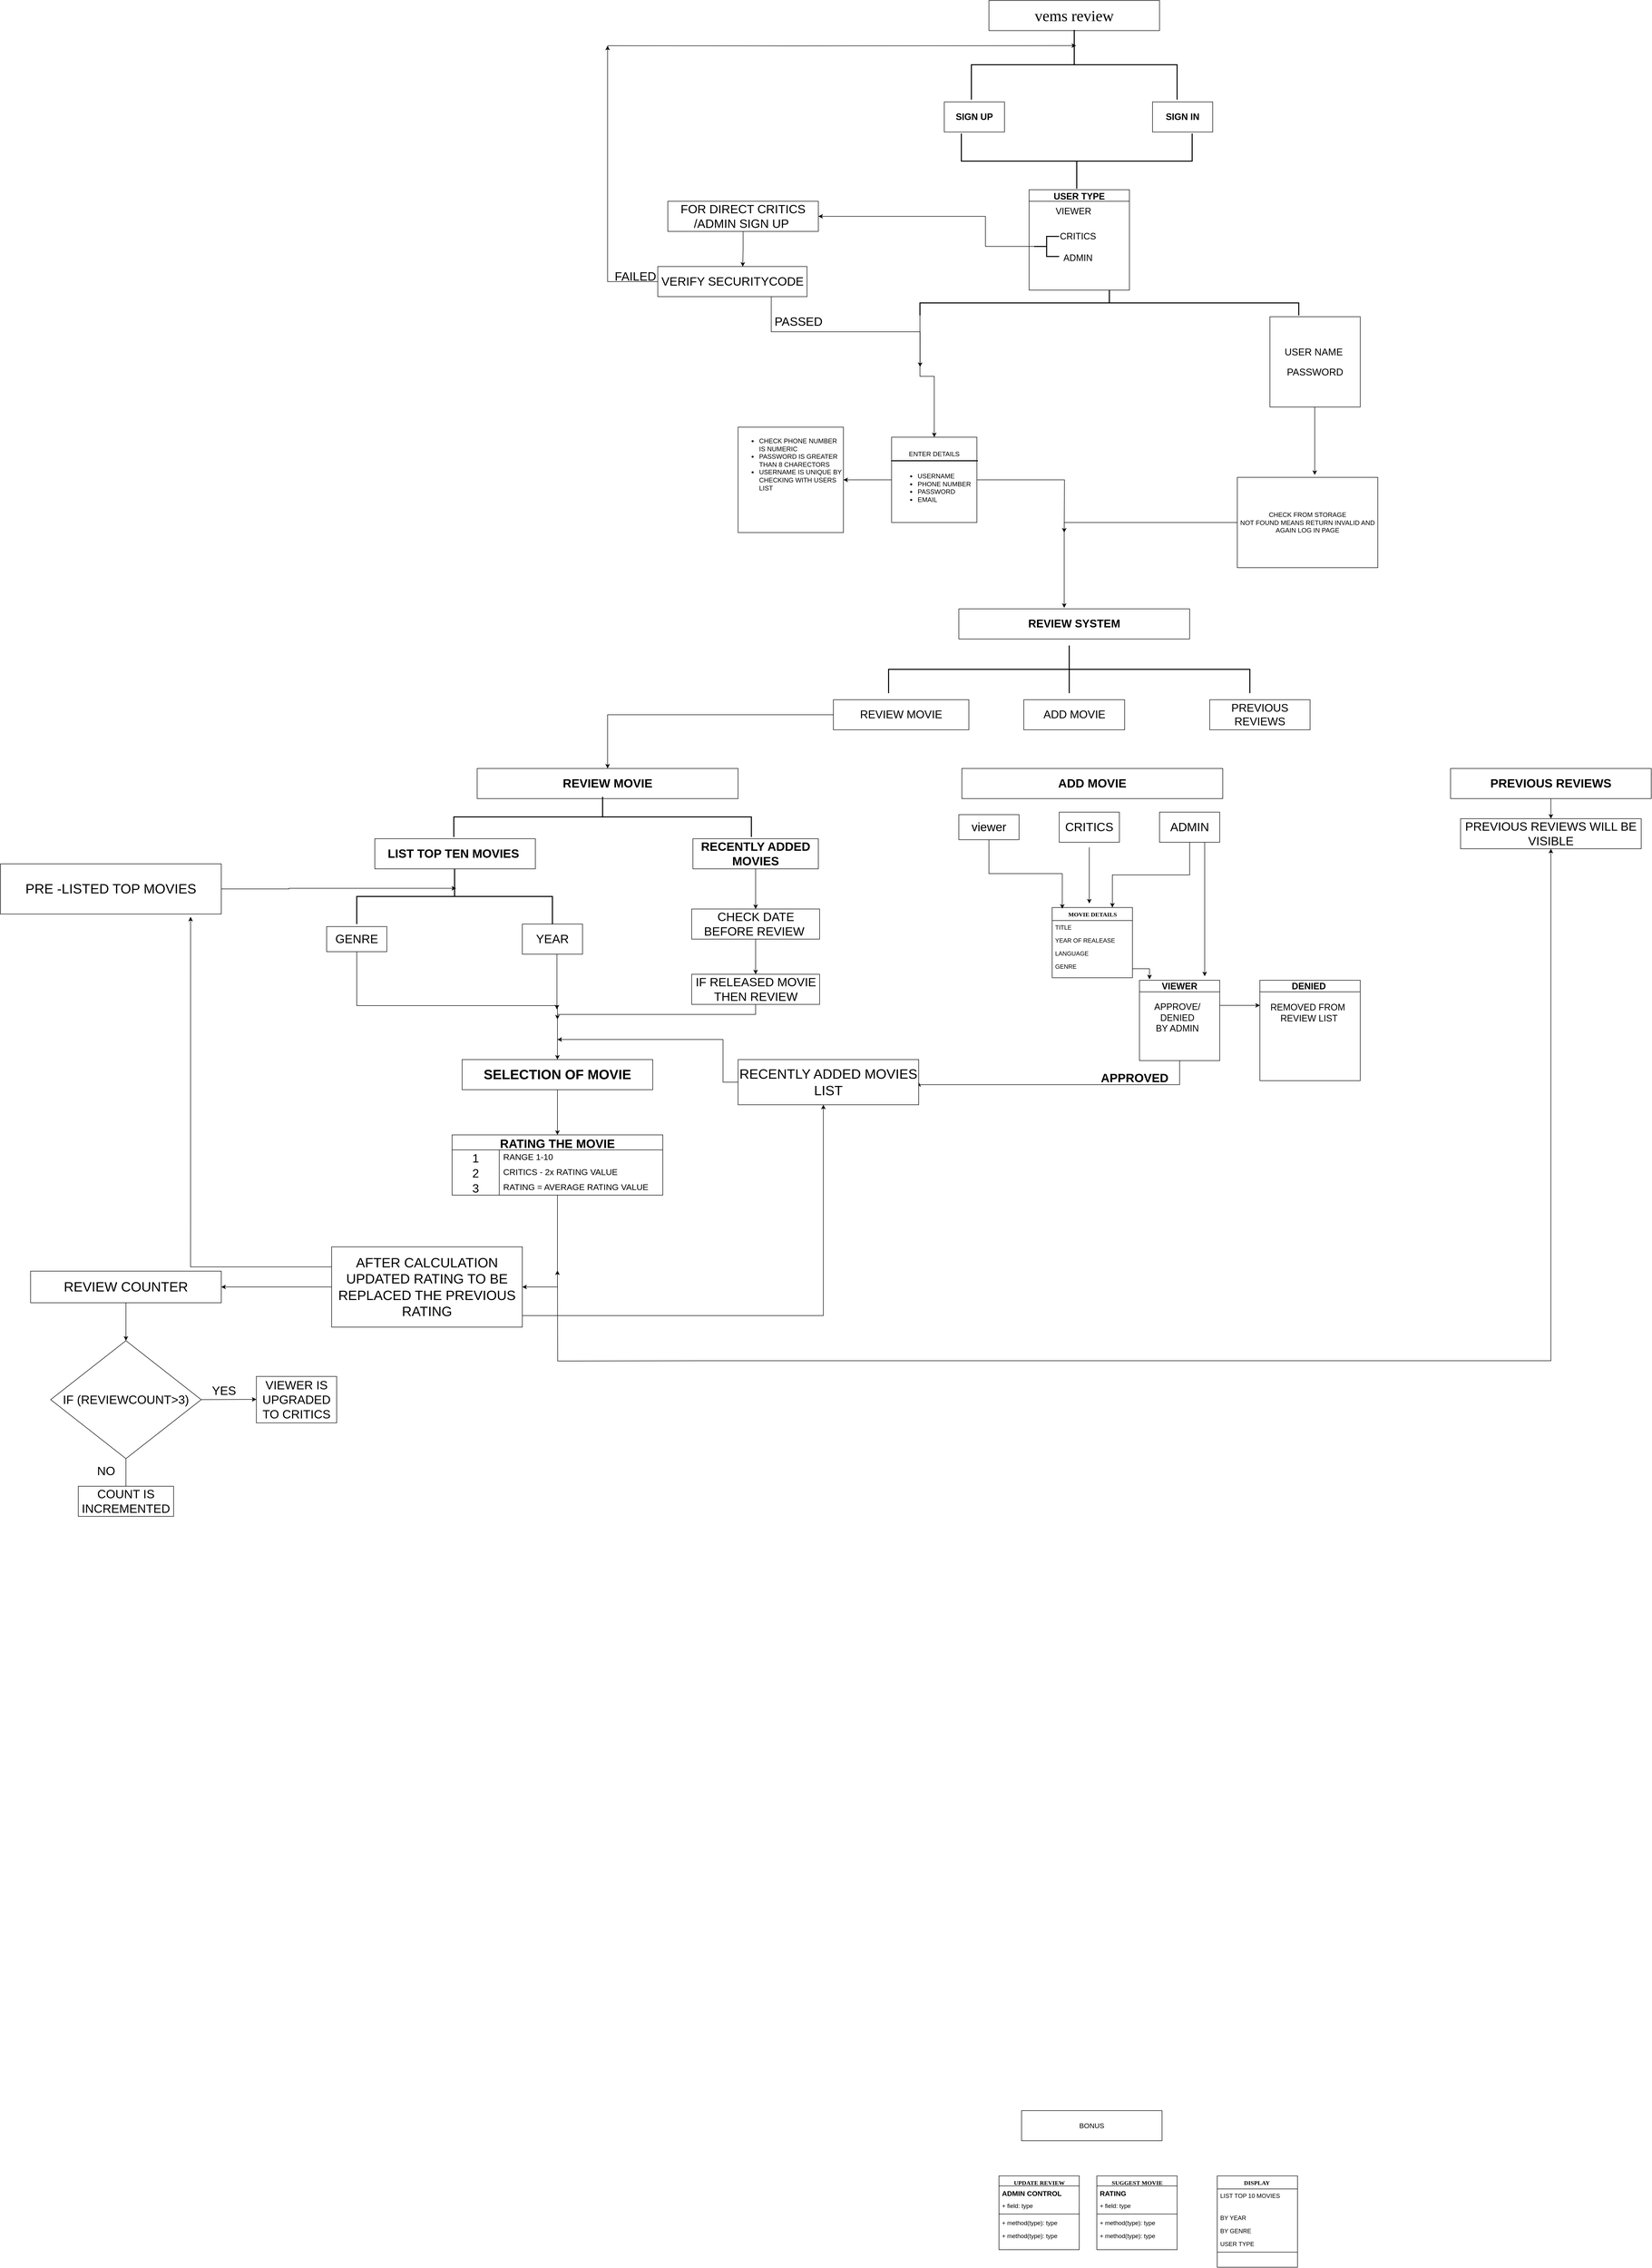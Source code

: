 <mxfile version="20.5.3" type="github">
  <diagram name="Page-1" id="9f46799a-70d6-7492-0946-bef42562c5a5">
    <mxGraphModel dx="5124" dy="3400" grid="1" gridSize="10" guides="1" tooltips="1" connect="1" arrows="1" fold="1" page="1" pageScale="1" pageWidth="1100" pageHeight="850" background="none" math="0" shadow="0">
      <root>
        <mxCell id="0" />
        <mxCell id="1" parent="0" />
        <mxCell id="78961159f06e98e8-56" value="MOVIE DETAILS" style="swimlane;html=1;fontStyle=1;align=center;verticalAlign=top;childLayout=stackLayout;horizontal=1;startSize=26;horizontalStack=0;resizeParent=1;resizeLast=0;collapsible=1;marginBottom=0;swimlaneFillColor=#ffffff;rounded=0;shadow=0;comic=0;labelBackgroundColor=none;strokeWidth=1;fillColor=none;fontFamily=Verdana;fontSize=12" parent="1" vertex="1">
          <mxGeometry x="326" y="177" width="160" height="140" as="geometry" />
        </mxCell>
        <mxCell id="78961159f06e98e8-58" value="TITLE" style="text;html=1;strokeColor=none;fillColor=none;align=left;verticalAlign=top;spacingLeft=4;spacingRight=4;whiteSpace=wrap;overflow=hidden;rotatable=0;points=[[0,0.5],[1,0.5]];portConstraint=eastwest;" parent="78961159f06e98e8-56" vertex="1">
          <mxGeometry y="26" width="160" height="26" as="geometry" />
        </mxCell>
        <mxCell id="78961159f06e98e8-57" value="YEAR OF REALEASE" style="text;html=1;strokeColor=none;fillColor=none;align=left;verticalAlign=top;spacingLeft=4;spacingRight=4;whiteSpace=wrap;overflow=hidden;rotatable=0;points=[[0,0.5],[1,0.5]];portConstraint=eastwest;" parent="78961159f06e98e8-56" vertex="1">
          <mxGeometry y="52" width="160" height="26" as="geometry" />
        </mxCell>
        <mxCell id="78961159f06e98e8-59" value="LANGUAGE" style="text;html=1;strokeColor=none;fillColor=none;align=left;verticalAlign=top;spacingLeft=4;spacingRight=4;whiteSpace=wrap;overflow=hidden;rotatable=0;points=[[0,0.5],[1,0.5]];portConstraint=eastwest;" parent="78961159f06e98e8-56" vertex="1">
          <mxGeometry y="78" width="160" height="26" as="geometry" />
        </mxCell>
        <mxCell id="78961159f06e98e8-61" value="GENRE" style="text;html=1;strokeColor=none;fillColor=none;align=left;verticalAlign=top;spacingLeft=4;spacingRight=4;whiteSpace=wrap;overflow=hidden;rotatable=0;points=[[0,0.5],[1,0.5]];portConstraint=eastwest;" parent="78961159f06e98e8-56" vertex="1">
          <mxGeometry y="104" width="160" height="36" as="geometry" />
        </mxCell>
        <mxCell id="78961159f06e98e8-108" value="UPDATE REVIEW" style="swimlane;html=1;fontStyle=1;align=center;verticalAlign=top;childLayout=stackLayout;horizontal=1;startSize=20;horizontalStack=0;resizeParent=1;resizeLast=0;collapsible=1;marginBottom=0;swimlaneFillColor=#ffffff;rounded=0;shadow=0;comic=0;labelBackgroundColor=none;strokeWidth=1;fillColor=none;fontFamily=Verdana;fontSize=12" parent="1" vertex="1">
          <mxGeometry x="220" y="2704" width="160" height="147" as="geometry" />
        </mxCell>
        <mxCell id="78961159f06e98e8-109" value="&lt;b&gt;&lt;font style=&quot;font-size: 14px;&quot;&gt;ADMIN CONTROL&lt;/font&gt;&lt;/b&gt;" style="text;html=1;strokeColor=none;fillColor=none;align=left;verticalAlign=top;spacingLeft=4;spacingRight=4;whiteSpace=wrap;overflow=hidden;rotatable=0;points=[[0,0.5],[1,0.5]];portConstraint=eastwest;" parent="78961159f06e98e8-108" vertex="1">
          <mxGeometry y="20" width="160" height="26" as="geometry" />
        </mxCell>
        <mxCell id="78961159f06e98e8-110" value="+ field: type" style="text;html=1;strokeColor=none;fillColor=none;align=left;verticalAlign=top;spacingLeft=4;spacingRight=4;whiteSpace=wrap;overflow=hidden;rotatable=0;points=[[0,0.5],[1,0.5]];portConstraint=eastwest;" parent="78961159f06e98e8-108" vertex="1">
          <mxGeometry y="46" width="160" height="26" as="geometry" />
        </mxCell>
        <mxCell id="78961159f06e98e8-116" value="" style="line;html=1;strokeWidth=1;fillColor=none;align=left;verticalAlign=middle;spacingTop=-1;spacingLeft=3;spacingRight=3;rotatable=0;labelPosition=right;points=[];portConstraint=eastwest;" parent="78961159f06e98e8-108" vertex="1">
          <mxGeometry y="72" width="160" height="8" as="geometry" />
        </mxCell>
        <mxCell id="78961159f06e98e8-117" value="+ method(type): type" style="text;html=1;strokeColor=none;fillColor=none;align=left;verticalAlign=top;spacingLeft=4;spacingRight=4;whiteSpace=wrap;overflow=hidden;rotatable=0;points=[[0,0.5],[1,0.5]];portConstraint=eastwest;" parent="78961159f06e98e8-108" vertex="1">
          <mxGeometry y="80" width="160" height="26" as="geometry" />
        </mxCell>
        <mxCell id="78961159f06e98e8-120" value="+ method(type): type" style="text;html=1;strokeColor=none;fillColor=none;align=left;verticalAlign=top;spacingLeft=4;spacingRight=4;whiteSpace=wrap;overflow=hidden;rotatable=0;points=[[0,0.5],[1,0.5]];portConstraint=eastwest;" parent="78961159f06e98e8-108" vertex="1">
          <mxGeometry y="106" width="160" height="26" as="geometry" />
        </mxCell>
        <mxCell id="sYFY0Qu50lyam46HtcYW-1" value="&lt;font face=&quot;Times New Roman&quot;&gt;&lt;span style=&quot;font-size: 31px;&quot;&gt;vems review&lt;/span&gt;&lt;/font&gt;" style="rounded=0;whiteSpace=wrap;html=1;" parent="1" vertex="1">
          <mxGeometry x="200" y="-1630" width="340" height="60" as="geometry" />
        </mxCell>
        <mxCell id="7-WyZozxblj0V6aCR82g-1" value="&lt;h2&gt;SIGN UP&lt;/h2&gt;" style="rounded=0;whiteSpace=wrap;html=1;" parent="1" vertex="1">
          <mxGeometry x="111" y="-1428" width="120" height="60" as="geometry" />
        </mxCell>
        <mxCell id="7-WyZozxblj0V6aCR82g-2" value="&lt;b&gt;&lt;font style=&quot;font-size: 18px;&quot;&gt;SIGN IN&lt;/font&gt;&lt;/b&gt;" style="rounded=0;whiteSpace=wrap;html=1;" parent="1" vertex="1">
          <mxGeometry x="526" y="-1428" width="120" height="60" as="geometry" />
        </mxCell>
        <mxCell id="KuA1bhgB0br6CfQzRi4M-9" value="" style="edgeStyle=orthogonalEdgeStyle;rounded=0;orthogonalLoop=1;jettySize=auto;html=1;" edge="1" parent="1" source="7-WyZozxblj0V6aCR82g-3" target="KuA1bhgB0br6CfQzRi4M-8">
          <mxGeometry relative="1" as="geometry" />
        </mxCell>
        <mxCell id="KuA1bhgB0br6CfQzRi4M-63" style="edgeStyle=orthogonalEdgeStyle;rounded=0;orthogonalLoop=1;jettySize=auto;html=1;fontFamily=Helvetica;fontSize=24;" edge="1" parent="1" source="7-WyZozxblj0V6aCR82g-3">
          <mxGeometry relative="1" as="geometry">
            <mxPoint x="350" y="-570" as="targetPoint" />
          </mxGeometry>
        </mxCell>
        <mxCell id="7-WyZozxblj0V6aCR82g-3" value="ENTER DETAILS&lt;br&gt;&lt;br&gt;&lt;div style=&quot;text-align: left;&quot;&gt;&lt;ul&gt;&lt;li&gt;&lt;span style=&quot;background-color: initial;&quot;&gt;USERNAME&lt;/span&gt;&lt;/li&gt;&lt;li&gt;&lt;span style=&quot;background-color: initial;&quot;&gt;PHONE NUMBER&lt;/span&gt;&lt;/li&gt;&lt;li&gt;&lt;span style=&quot;background-color: initial;&quot;&gt;PASSWORD&lt;/span&gt;&lt;/li&gt;&lt;li&gt;&lt;span style=&quot;background-color: initial;&quot;&gt;EMAIL&lt;/span&gt;&lt;/li&gt;&lt;/ul&gt;&lt;/div&gt;" style="whiteSpace=wrap;html=1;aspect=fixed;fontSize=13;" parent="1" vertex="1">
          <mxGeometry x="6" y="-760" width="170" height="170" as="geometry" />
        </mxCell>
        <mxCell id="7-WyZozxblj0V6aCR82g-6" value="" style="edgeStyle=orthogonalEdgeStyle;rounded=0;orthogonalLoop=1;jettySize=auto;html=1;fontSize=13;entryX=0.551;entryY=-0.027;entryDx=0;entryDy=0;entryPerimeter=0;" parent="1" source="7-WyZozxblj0V6aCR82g-4" target="7-WyZozxblj0V6aCR82g-7" edge="1">
          <mxGeometry relative="1" as="geometry">
            <mxPoint x="640" y="-475" as="targetPoint" />
            <Array as="points">
              <mxPoint x="850" y="-707" />
            </Array>
          </mxGeometry>
        </mxCell>
        <mxCell id="7-WyZozxblj0V6aCR82g-4" value="&lt;h2&gt;&lt;span style=&quot;font-weight: normal;&quot;&gt;USER NAME&amp;nbsp;&lt;/span&gt;&lt;/h2&gt;&lt;h2&gt;&lt;span style=&quot;font-weight: normal;&quot;&gt;PASSWORD&lt;/span&gt;&lt;/h2&gt;" style="whiteSpace=wrap;html=1;aspect=fixed;fontSize=13;labelPosition=center;verticalLabelPosition=middle;align=center;verticalAlign=middle;" parent="1" vertex="1">
          <mxGeometry x="760" y="-1000" width="180" height="180" as="geometry" />
        </mxCell>
        <mxCell id="KuA1bhgB0br6CfQzRi4M-61" style="edgeStyle=orthogonalEdgeStyle;rounded=0;orthogonalLoop=1;jettySize=auto;html=1;exitX=0;exitY=0.5;exitDx=0;exitDy=0;fontFamily=Helvetica;fontSize=24;" edge="1" parent="1" source="7-WyZozxblj0V6aCR82g-7">
          <mxGeometry relative="1" as="geometry">
            <mxPoint x="350" y="-420" as="targetPoint" />
            <Array as="points">
              <mxPoint x="350" y="-590" />
              <mxPoint x="350" y="-420" />
            </Array>
          </mxGeometry>
        </mxCell>
        <mxCell id="7-WyZozxblj0V6aCR82g-7" value="CHECK FROM STORAGE&lt;br&gt;NOT FOUND MEANS RETURN INVALID AND AGAIN LOG IN PAGE" style="rounded=0;whiteSpace=wrap;html=1;fontSize=13;" parent="1" vertex="1">
          <mxGeometry x="695" y="-680" width="280" height="180" as="geometry" />
        </mxCell>
        <mxCell id="7-WyZozxblj0V6aCR82g-17" value="&lt;b&gt;&lt;font style=&quot;font-size: 24px;&quot;&gt;ADD MOVIE&lt;/font&gt;&lt;/b&gt;" style="rounded=0;whiteSpace=wrap;html=1;" parent="1" vertex="1">
          <mxGeometry x="146" y="-100" width="520" height="60" as="geometry" />
        </mxCell>
        <mxCell id="KuA1bhgB0br6CfQzRi4M-30" style="edgeStyle=orthogonalEdgeStyle;rounded=0;orthogonalLoop=1;jettySize=auto;html=1;exitX=0.5;exitY=1;exitDx=0;exitDy=0;entryX=0.126;entryY=0.017;entryDx=0;entryDy=0;entryPerimeter=0;fontFamily=Helvetica;fontSize=22;" edge="1" parent="1" source="7-WyZozxblj0V6aCR82g-18" target="78961159f06e98e8-56">
          <mxGeometry relative="1" as="geometry" />
        </mxCell>
        <mxCell id="7-WyZozxblj0V6aCR82g-18" value="viewer" style="rounded=0;whiteSpace=wrap;html=1;fontSize=24;" parent="1" vertex="1">
          <mxGeometry x="140" y="-8" width="120" height="50" as="geometry" />
        </mxCell>
        <mxCell id="7-WyZozxblj0V6aCR82g-45" value="USER TYPE" style="swimlane;fontSize=18;" parent="1" vertex="1">
          <mxGeometry x="280" y="-1253" width="200" height="200" as="geometry" />
        </mxCell>
        <mxCell id="7-WyZozxblj0V6aCR82g-47" value="VIEWER" style="text;html=1;align=center;verticalAlign=middle;resizable=0;points=[];autosize=1;strokeColor=none;fillColor=none;fontSize=18;" parent="7-WyZozxblj0V6aCR82g-45" vertex="1">
          <mxGeometry x="43" y="23" width="90" height="40" as="geometry" />
        </mxCell>
        <mxCell id="7-WyZozxblj0V6aCR82g-48" value="CRITICS&lt;br&gt;&lt;br&gt;ADMIN" style="text;html=1;align=center;verticalAlign=middle;resizable=0;points=[];autosize=1;strokeColor=none;fillColor=none;fontSize=18;" parent="7-WyZozxblj0V6aCR82g-45" vertex="1">
          <mxGeometry x="47" y="75" width="100" height="80" as="geometry" />
        </mxCell>
        <mxCell id="KuA1bhgB0br6CfQzRi4M-170" value="" style="strokeWidth=2;html=1;shape=mxgraph.flowchart.annotation_2;align=left;labelPosition=right;pointerEvents=1;fontFamily=Helvetica;fontSize=24;" vertex="1" parent="7-WyZozxblj0V6aCR82g-45">
          <mxGeometry x="10" y="93" width="50" height="40" as="geometry" />
        </mxCell>
        <mxCell id="7-WyZozxblj0V6aCR82g-84" value="BONUS" style="rounded=0;whiteSpace=wrap;html=1;fontSize=14;" parent="1" vertex="1">
          <mxGeometry x="265" y="2574" width="280" height="60" as="geometry" />
        </mxCell>
        <mxCell id="7-WyZozxblj0V6aCR82g-85" value="SUGGEST MOVIE" style="swimlane;html=1;fontStyle=1;align=center;verticalAlign=top;childLayout=stackLayout;horizontal=1;startSize=20;horizontalStack=0;resizeParent=1;resizeLast=0;collapsible=1;marginBottom=0;swimlaneFillColor=#ffffff;rounded=0;shadow=0;comic=0;labelBackgroundColor=none;strokeWidth=1;fillColor=none;fontFamily=Verdana;fontSize=12" parent="1" vertex="1">
          <mxGeometry x="415" y="2704" width="160" height="147" as="geometry" />
        </mxCell>
        <mxCell id="7-WyZozxblj0V6aCR82g-86" value="&lt;span style=&quot;font-size: 14px;&quot;&gt;&lt;b&gt;RATING&lt;/b&gt;&lt;/span&gt;" style="text;html=1;strokeColor=none;fillColor=none;align=left;verticalAlign=top;spacingLeft=4;spacingRight=4;whiteSpace=wrap;overflow=hidden;rotatable=0;points=[[0,0.5],[1,0.5]];portConstraint=eastwest;" parent="7-WyZozxblj0V6aCR82g-85" vertex="1">
          <mxGeometry y="20" width="160" height="26" as="geometry" />
        </mxCell>
        <mxCell id="7-WyZozxblj0V6aCR82g-87" value="+ field: type" style="text;html=1;strokeColor=none;fillColor=none;align=left;verticalAlign=top;spacingLeft=4;spacingRight=4;whiteSpace=wrap;overflow=hidden;rotatable=0;points=[[0,0.5],[1,0.5]];portConstraint=eastwest;" parent="7-WyZozxblj0V6aCR82g-85" vertex="1">
          <mxGeometry y="46" width="160" height="26" as="geometry" />
        </mxCell>
        <mxCell id="7-WyZozxblj0V6aCR82g-88" value="" style="line;html=1;strokeWidth=1;fillColor=none;align=left;verticalAlign=middle;spacingTop=-1;spacingLeft=3;spacingRight=3;rotatable=0;labelPosition=right;points=[];portConstraint=eastwest;" parent="7-WyZozxblj0V6aCR82g-85" vertex="1">
          <mxGeometry y="72" width="160" height="8" as="geometry" />
        </mxCell>
        <mxCell id="7-WyZozxblj0V6aCR82g-89" value="+ method(type): type" style="text;html=1;strokeColor=none;fillColor=none;align=left;verticalAlign=top;spacingLeft=4;spacingRight=4;whiteSpace=wrap;overflow=hidden;rotatable=0;points=[[0,0.5],[1,0.5]];portConstraint=eastwest;" parent="7-WyZozxblj0V6aCR82g-85" vertex="1">
          <mxGeometry y="80" width="160" height="26" as="geometry" />
        </mxCell>
        <mxCell id="7-WyZozxblj0V6aCR82g-90" value="+ method(type): type" style="text;html=1;strokeColor=none;fillColor=none;align=left;verticalAlign=top;spacingLeft=4;spacingRight=4;whiteSpace=wrap;overflow=hidden;rotatable=0;points=[[0,0.5],[1,0.5]];portConstraint=eastwest;" parent="7-WyZozxblj0V6aCR82g-85" vertex="1">
          <mxGeometry y="106" width="160" height="26" as="geometry" />
        </mxCell>
        <mxCell id="7-WyZozxblj0V6aCR82g-91" value="DISPLAY&amp;nbsp;" style="swimlane;html=1;fontStyle=1;align=center;verticalAlign=top;childLayout=stackLayout;horizontal=1;startSize=26;horizontalStack=0;resizeParent=1;resizeLast=0;collapsible=1;marginBottom=0;swimlaneFillColor=#ffffff;rounded=0;shadow=0;comic=0;labelBackgroundColor=none;strokeWidth=1;fillColor=none;fontFamily=Verdana;fontSize=12" parent="1" vertex="1">
          <mxGeometry x="655" y="2704" width="160" height="182" as="geometry" />
        </mxCell>
        <mxCell id="7-WyZozxblj0V6aCR82g-92" value="LIST TOP 10 MOVIES" style="text;html=1;strokeColor=none;fillColor=none;align=left;verticalAlign=top;spacingLeft=4;spacingRight=4;whiteSpace=wrap;overflow=hidden;rotatable=0;points=[[0,0.5],[1,0.5]];portConstraint=eastwest;" parent="7-WyZozxblj0V6aCR82g-91" vertex="1">
          <mxGeometry y="26" width="160" height="44" as="geometry" />
        </mxCell>
        <mxCell id="7-WyZozxblj0V6aCR82g-93" value="BY YEAR" style="text;html=1;strokeColor=none;fillColor=none;align=left;verticalAlign=top;spacingLeft=4;spacingRight=4;whiteSpace=wrap;overflow=hidden;rotatable=0;points=[[0,0.5],[1,0.5]];portConstraint=eastwest;" parent="7-WyZozxblj0V6aCR82g-91" vertex="1">
          <mxGeometry y="70" width="160" height="26" as="geometry" />
        </mxCell>
        <mxCell id="7-WyZozxblj0V6aCR82g-94" value="BY GENRE" style="text;html=1;strokeColor=none;fillColor=none;align=left;verticalAlign=top;spacingLeft=4;spacingRight=4;whiteSpace=wrap;overflow=hidden;rotatable=0;points=[[0,0.5],[1,0.5]];portConstraint=eastwest;" parent="7-WyZozxblj0V6aCR82g-91" vertex="1">
          <mxGeometry y="96" width="160" height="26" as="geometry" />
        </mxCell>
        <mxCell id="7-WyZozxblj0V6aCR82g-95" value="USER TYPE" style="text;html=1;strokeColor=none;fillColor=none;align=left;verticalAlign=top;spacingLeft=4;spacingRight=4;whiteSpace=wrap;overflow=hidden;rotatable=0;points=[[0,0.5],[1,0.5]];portConstraint=eastwest;" parent="7-WyZozxblj0V6aCR82g-91" vertex="1">
          <mxGeometry y="122" width="160" height="26" as="geometry" />
        </mxCell>
        <mxCell id="7-WyZozxblj0V6aCR82g-96" value="" style="line;html=1;strokeWidth=1;fillColor=none;align=left;verticalAlign=middle;spacingTop=-1;spacingLeft=3;spacingRight=3;rotatable=0;labelPosition=right;points=[];portConstraint=eastwest;" parent="7-WyZozxblj0V6aCR82g-91" vertex="1">
          <mxGeometry y="148" width="160" height="8" as="geometry" />
        </mxCell>
        <mxCell id="7-WyZozxblj0V6aCR82g-97" value="+ method(type): type" style="text;html=1;strokeColor=none;fillColor=none;align=left;verticalAlign=top;spacingLeft=4;spacingRight=4;whiteSpace=wrap;overflow=hidden;rotatable=0;points=[[0,0.5],[1,0.5]];portConstraint=eastwest;" parent="7-WyZozxblj0V6aCR82g-91" vertex="1">
          <mxGeometry y="156" width="160" height="6" as="geometry" />
        </mxCell>
        <mxCell id="KuA1bhgB0br6CfQzRi4M-3" value="" style="strokeWidth=2;html=1;shape=mxgraph.flowchart.annotation_2;align=left;labelPosition=right;pointerEvents=1;rotation=90;" vertex="1" parent="1">
          <mxGeometry x="300.5" y="-1707" width="139" height="410" as="geometry" />
        </mxCell>
        <mxCell id="KuA1bhgB0br6CfQzRi4M-7" value="" style="line;strokeWidth=2;html=1;" vertex="1" parent="1">
          <mxGeometry x="5" y="-718" width="173" height="10" as="geometry" />
        </mxCell>
        <mxCell id="KuA1bhgB0br6CfQzRi4M-8" value="&lt;ul&gt;&lt;li&gt;CHECK PHONE NUMBER IS NUMERIC&lt;/li&gt;&lt;li&gt;PASSWORD IS GREATER THAN 8 CHARECTORS&lt;/li&gt;&lt;li&gt;USERNAME IS UNIQUE BY CHECKING WITH USERS LIST&lt;/li&gt;&lt;/ul&gt;" style="whiteSpace=wrap;html=1;aspect=fixed;fontSize=13;align=left;verticalAlign=top;" vertex="1" parent="1">
          <mxGeometry x="-300" y="-780" width="210" height="210" as="geometry" />
        </mxCell>
        <mxCell id="KuA1bhgB0br6CfQzRi4M-12" value="&lt;font style=&quot;font-size: 22px;&quot;&gt;&lt;b&gt;REVIEW SYSTEM&lt;/b&gt;&lt;/font&gt;" style="rounded=0;whiteSpace=wrap;html=1;fontFamily=Helvetica;" vertex="1" parent="1">
          <mxGeometry x="140" y="-418" width="460" height="60" as="geometry" />
        </mxCell>
        <mxCell id="KuA1bhgB0br6CfQzRi4M-13" value="PREVIOUS REVIEWS" style="rounded=0;whiteSpace=wrap;html=1;fontFamily=Helvetica;fontSize=22;" vertex="1" parent="1">
          <mxGeometry x="640" y="-237" width="200" height="60" as="geometry" />
        </mxCell>
        <mxCell id="KuA1bhgB0br6CfQzRi4M-14" value="ADD MOVIE" style="rounded=0;whiteSpace=wrap;html=1;fontFamily=Helvetica;fontSize=22;" vertex="1" parent="1">
          <mxGeometry x="269.5" y="-237" width="201" height="60" as="geometry" />
        </mxCell>
        <mxCell id="KuA1bhgB0br6CfQzRi4M-66" style="edgeStyle=orthogonalEdgeStyle;rounded=0;orthogonalLoop=1;jettySize=auto;html=1;entryX=0.5;entryY=0;entryDx=0;entryDy=0;fontFamily=Helvetica;fontSize=24;" edge="1" parent="1" source="KuA1bhgB0br6CfQzRi4M-15" target="KuA1bhgB0br6CfQzRi4M-51">
          <mxGeometry relative="1" as="geometry" />
        </mxCell>
        <mxCell id="KuA1bhgB0br6CfQzRi4M-15" value="REVIEW MOVIE" style="rounded=0;whiteSpace=wrap;html=1;fontFamily=Helvetica;fontSize=22;" vertex="1" parent="1">
          <mxGeometry x="-110" y="-237" width="270" height="60" as="geometry" />
        </mxCell>
        <mxCell id="KuA1bhgB0br6CfQzRi4M-29" style="edgeStyle=orthogonalEdgeStyle;rounded=0;orthogonalLoop=1;jettySize=auto;html=1;fontFamily=Helvetica;fontSize=22;" edge="1" parent="1">
          <mxGeometry relative="1" as="geometry">
            <mxPoint x="400" y="57" as="sourcePoint" />
            <mxPoint x="400" y="169" as="targetPoint" />
          </mxGeometry>
        </mxCell>
        <mxCell id="KuA1bhgB0br6CfQzRi4M-22" value="CRITICS" style="whiteSpace=wrap;html=1;fontSize=24;rounded=0;" vertex="1" parent="1">
          <mxGeometry x="340" y="-13" width="120" height="60" as="geometry" />
        </mxCell>
        <mxCell id="KuA1bhgB0br6CfQzRi4M-31" style="edgeStyle=orthogonalEdgeStyle;rounded=0;orthogonalLoop=1;jettySize=auto;html=1;exitX=0.5;exitY=1;exitDx=0;exitDy=0;entryX=0.75;entryY=0;entryDx=0;entryDy=0;fontFamily=Helvetica;fontSize=22;" edge="1" parent="1" source="KuA1bhgB0br6CfQzRi4M-24" target="78961159f06e98e8-56">
          <mxGeometry relative="1" as="geometry" />
        </mxCell>
        <mxCell id="KuA1bhgB0br6CfQzRi4M-35" style="edgeStyle=orthogonalEdgeStyle;rounded=0;orthogonalLoop=1;jettySize=auto;html=1;exitX=0.75;exitY=1;exitDx=0;exitDy=0;fontFamily=Helvetica;fontSize=22;" edge="1" parent="1" source="KuA1bhgB0br6CfQzRi4M-24">
          <mxGeometry relative="1" as="geometry">
            <mxPoint x="630" y="85" as="sourcePoint" />
            <mxPoint x="630" y="314" as="targetPoint" />
          </mxGeometry>
        </mxCell>
        <mxCell id="KuA1bhgB0br6CfQzRi4M-24" value="ADMIN" style="whiteSpace=wrap;html=1;fontSize=24;rounded=0;" vertex="1" parent="1">
          <mxGeometry x="540" y="-13" width="120" height="60" as="geometry" />
        </mxCell>
        <mxCell id="KuA1bhgB0br6CfQzRi4M-33" style="edgeStyle=orthogonalEdgeStyle;rounded=0;orthogonalLoop=1;jettySize=auto;html=1;exitX=1;exitY=0.5;exitDx=0;exitDy=0;fontFamily=Helvetica;fontSize=22;" edge="1" parent="1" source="78961159f06e98e8-61">
          <mxGeometry relative="1" as="geometry">
            <mxPoint x="520" y="320" as="targetPoint" />
          </mxGeometry>
        </mxCell>
        <mxCell id="KuA1bhgB0br6CfQzRi4M-48" style="edgeStyle=orthogonalEdgeStyle;rounded=0;orthogonalLoop=1;jettySize=auto;html=1;exitX=1;exitY=0.25;exitDx=0;exitDy=0;entryX=0;entryY=0.25;entryDx=0;entryDy=0;fontFamily=Helvetica;fontSize=18;" edge="1" parent="1" source="KuA1bhgB0br6CfQzRi4M-38" target="KuA1bhgB0br6CfQzRi4M-46">
          <mxGeometry relative="1" as="geometry">
            <Array as="points">
              <mxPoint x="660" y="372" />
            </Array>
          </mxGeometry>
        </mxCell>
        <mxCell id="KuA1bhgB0br6CfQzRi4M-128" style="edgeStyle=orthogonalEdgeStyle;rounded=0;orthogonalLoop=1;jettySize=auto;html=1;exitX=0.5;exitY=1;exitDx=0;exitDy=0;fontFamily=Helvetica;fontSize=27;entryX=1;entryY=0.5;entryDx=0;entryDy=0;" edge="1" parent="1" source="KuA1bhgB0br6CfQzRi4M-38" target="KuA1bhgB0br6CfQzRi4M-102">
          <mxGeometry relative="1" as="geometry">
            <mxPoint x="110" y="490" as="targetPoint" />
            <Array as="points">
              <mxPoint x="580" y="530" />
              <mxPoint x="60" y="530" />
            </Array>
          </mxGeometry>
        </mxCell>
        <mxCell id="KuA1bhgB0br6CfQzRi4M-38" value="VIEWER" style="swimlane;whiteSpace=wrap;html=1;fontFamily=Helvetica;fontSize=18;" vertex="1" parent="1">
          <mxGeometry x="500" y="322" width="160" height="160" as="geometry" />
        </mxCell>
        <mxCell id="KuA1bhgB0br6CfQzRi4M-39" value="APPROVE/&lt;br&gt;DENIED&lt;br&gt;BY ADMIN" style="text;html=1;align=center;verticalAlign=middle;resizable=0;points=[];autosize=1;strokeColor=none;fillColor=none;fontSize=18;fontFamily=Helvetica;" vertex="1" parent="KuA1bhgB0br6CfQzRi4M-38">
          <mxGeometry x="15" y="35" width="120" height="80" as="geometry" />
        </mxCell>
        <mxCell id="KuA1bhgB0br6CfQzRi4M-45" value="APPROVED" style="text;strokeColor=none;fillColor=none;html=1;fontSize=24;fontStyle=1;verticalAlign=middle;align=center;fontFamily=Helvetica;" vertex="1" parent="1">
          <mxGeometry x="440" y="497" width="100" height="40" as="geometry" />
        </mxCell>
        <mxCell id="KuA1bhgB0br6CfQzRi4M-46" value="DENIED&amp;nbsp;" style="swimlane;whiteSpace=wrap;html=1;fontFamily=Helvetica;fontSize=18;" vertex="1" parent="1">
          <mxGeometry x="740" y="322" width="200" height="200" as="geometry" />
        </mxCell>
        <mxCell id="KuA1bhgB0br6CfQzRi4M-47" value="REMOVED FROM&lt;br&gt;&amp;nbsp;REVIEW LIST" style="text;html=1;align=center;verticalAlign=middle;resizable=0;points=[];autosize=1;strokeColor=none;fillColor=none;fontSize=18;fontFamily=Helvetica;" vertex="1" parent="KuA1bhgB0br6CfQzRi4M-46">
          <mxGeometry x="10" y="35" width="170" height="60" as="geometry" />
        </mxCell>
        <mxCell id="KuA1bhgB0br6CfQzRi4M-51" value="&lt;span style=&quot;font-size: 24px;&quot;&gt;&lt;b&gt;REVIEW MOVIE&lt;/b&gt;&lt;/span&gt;" style="rounded=0;whiteSpace=wrap;html=1;" vertex="1" parent="1">
          <mxGeometry x="-820" y="-100" width="520" height="60" as="geometry" />
        </mxCell>
        <mxCell id="KuA1bhgB0br6CfQzRi4M-93" style="edgeStyle=orthogonalEdgeStyle;rounded=0;orthogonalLoop=1;jettySize=auto;html=1;exitX=0.5;exitY=1;exitDx=0;exitDy=0;entryX=0.5;entryY=0;entryDx=0;entryDy=0;fontFamily=Helvetica;fontSize=27;" edge="1" parent="1" source="KuA1bhgB0br6CfQzRi4M-52" target="KuA1bhgB0br6CfQzRi4M-92">
          <mxGeometry relative="1" as="geometry" />
        </mxCell>
        <mxCell id="KuA1bhgB0br6CfQzRi4M-52" value="GENRE" style="rounded=0;whiteSpace=wrap;html=1;fontSize=24;" vertex="1" parent="1">
          <mxGeometry x="-1120" y="215" width="120" height="50" as="geometry" />
        </mxCell>
        <mxCell id="KuA1bhgB0br6CfQzRi4M-95" style="edgeStyle=orthogonalEdgeStyle;rounded=0;orthogonalLoop=1;jettySize=auto;html=1;exitX=0.5;exitY=1;exitDx=0;exitDy=0;fontFamily=Helvetica;fontSize=27;" edge="1" parent="1">
          <mxGeometry relative="1" as="geometry">
            <mxPoint x="-661" y="270" as="sourcePoint" />
            <mxPoint x="-661" y="380" as="targetPoint" />
          </mxGeometry>
        </mxCell>
        <mxCell id="KuA1bhgB0br6CfQzRi4M-53" value="YEAR" style="whiteSpace=wrap;html=1;fontSize=24;rounded=0;" vertex="1" parent="1">
          <mxGeometry x="-730" y="210" width="120" height="60" as="geometry" />
        </mxCell>
        <mxCell id="KuA1bhgB0br6CfQzRi4M-69" value="" style="edgeStyle=orthogonalEdgeStyle;rounded=0;orthogonalLoop=1;jettySize=auto;html=1;fontFamily=Helvetica;fontSize=24;" edge="1" parent="1" source="KuA1bhgB0br6CfQzRi4M-54" target="KuA1bhgB0br6CfQzRi4M-68">
          <mxGeometry relative="1" as="geometry" />
        </mxCell>
        <mxCell id="KuA1bhgB0br6CfQzRi4M-54" value="&lt;b&gt;RECENTLY ADDED MOVIES&lt;/b&gt;" style="whiteSpace=wrap;html=1;fontSize=24;rounded=0;" vertex="1" parent="1">
          <mxGeometry x="-390" y="40" width="250" height="60" as="geometry" />
        </mxCell>
        <mxCell id="KuA1bhgB0br6CfQzRi4M-55" value="&lt;font size=&quot;1&quot; style=&quot;&quot;&gt;&lt;b style=&quot;font-size: 24px;&quot;&gt;LIST TOP TEN MOVIES&amp;nbsp;&lt;/b&gt;&lt;/font&gt;" style="rounded=0;whiteSpace=wrap;html=1;fontFamily=Helvetica;fontSize=18;align=center;" vertex="1" parent="1">
          <mxGeometry x="-1024" y="40" width="320" height="60" as="geometry" />
        </mxCell>
        <mxCell id="KuA1bhgB0br6CfQzRi4M-56" value="" style="strokeWidth=2;html=1;shape=mxgraph.flowchart.annotation_2;align=left;labelPosition=right;pointerEvents=1;fontFamily=Helvetica;fontSize=24;rotation=90;" vertex="1" parent="1">
          <mxGeometry x="-920" y="-40" width="110" height="390" as="geometry" />
        </mxCell>
        <mxCell id="KuA1bhgB0br6CfQzRi4M-57" value="" style="strokeWidth=2;html=1;shape=mxgraph.flowchart.annotation_2;align=left;labelPosition=right;pointerEvents=1;fontFamily=Helvetica;fontSize=24;rotation=-90;" vertex="1" parent="1">
          <mxGeometry x="320" y="-1540" width="110" height="460" as="geometry" />
        </mxCell>
        <mxCell id="KuA1bhgB0br6CfQzRi4M-160" style="edgeStyle=orthogonalEdgeStyle;rounded=0;orthogonalLoop=1;jettySize=auto;html=1;exitX=1;exitY=1;exitDx=0;exitDy=0;exitPerimeter=0;entryX=0.5;entryY=0;entryDx=0;entryDy=0;shadow=0;fontFamily=Helvetica;fontSize=24;" edge="1" parent="1" source="KuA1bhgB0br6CfQzRi4M-59" target="7-WyZozxblj0V6aCR82g-3">
          <mxGeometry relative="1" as="geometry" />
        </mxCell>
        <mxCell id="KuA1bhgB0br6CfQzRi4M-59" value="" style="strokeWidth=2;html=1;shape=mxgraph.flowchart.annotation_2;align=left;labelPosition=right;pointerEvents=1;fontFamily=Helvetica;fontSize=24;rotation=90;" vertex="1" parent="1">
          <mxGeometry x="415" y="-1405" width="50" height="755" as="geometry" />
        </mxCell>
        <mxCell id="KuA1bhgB0br6CfQzRi4M-64" value="" style="strokeWidth=2;html=1;shape=mxgraph.flowchart.annotation_2;align=left;labelPosition=right;pointerEvents=1;fontFamily=Helvetica;fontSize=24;rotation=90;" vertex="1" parent="1">
          <mxGeometry x="312.5" y="-657.5" width="95" height="720" as="geometry" />
        </mxCell>
        <mxCell id="KuA1bhgB0br6CfQzRi4M-65" value="" style="line;strokeWidth=2;direction=south;html=1;fontFamily=Helvetica;fontSize=24;" vertex="1" parent="1">
          <mxGeometry x="355" y="-310" width="10" height="60" as="geometry" />
        </mxCell>
        <mxCell id="KuA1bhgB0br6CfQzRi4M-67" value="" style="strokeWidth=2;html=1;shape=mxgraph.flowchart.annotation_2;align=left;labelPosition=right;pointerEvents=1;fontFamily=Helvetica;fontSize=24;rotation=90;" vertex="1" parent="1">
          <mxGeometry x="-610" y="-300" width="80" height="593" as="geometry" />
        </mxCell>
        <mxCell id="KuA1bhgB0br6CfQzRi4M-71" value="" style="edgeStyle=orthogonalEdgeStyle;rounded=0;orthogonalLoop=1;jettySize=auto;html=1;fontFamily=Helvetica;fontSize=24;" edge="1" parent="1" source="KuA1bhgB0br6CfQzRi4M-68" target="KuA1bhgB0br6CfQzRi4M-70">
          <mxGeometry relative="1" as="geometry" />
        </mxCell>
        <mxCell id="KuA1bhgB0br6CfQzRi4M-68" value="CHECK DATE BEFORE REVIEW&amp;nbsp;" style="whiteSpace=wrap;html=1;fontSize=24;rounded=0;" vertex="1" parent="1">
          <mxGeometry x="-392.5" y="180" width="255" height="60" as="geometry" />
        </mxCell>
        <mxCell id="KuA1bhgB0br6CfQzRi4M-97" style="edgeStyle=orthogonalEdgeStyle;rounded=0;orthogonalLoop=1;jettySize=auto;html=1;exitX=0.5;exitY=1;exitDx=0;exitDy=0;fontFamily=Helvetica;fontSize=27;" edge="1" parent="1" source="KuA1bhgB0br6CfQzRi4M-70">
          <mxGeometry relative="1" as="geometry">
            <mxPoint x="-660" y="400" as="targetPoint" />
            <Array as="points">
              <mxPoint x="-265" y="390" />
              <mxPoint x="-660" y="390" />
            </Array>
          </mxGeometry>
        </mxCell>
        <mxCell id="KuA1bhgB0br6CfQzRi4M-70" value="IF RELEASED MOVIE THEN REVIEW" style="whiteSpace=wrap;html=1;fontSize=24;rounded=0;" vertex="1" parent="1">
          <mxGeometry x="-392.5" y="310" width="255" height="60" as="geometry" />
        </mxCell>
        <mxCell id="KuA1bhgB0br6CfQzRi4M-114" style="edgeStyle=orthogonalEdgeStyle;rounded=0;orthogonalLoop=1;jettySize=auto;html=1;fontFamily=Helvetica;fontSize=27;entryX=1;entryY=0.5;entryDx=0;entryDy=0;" edge="1" parent="1" source="KuA1bhgB0br6CfQzRi4M-82" target="KuA1bhgB0br6CfQzRi4M-103">
          <mxGeometry relative="1" as="geometry">
            <mxPoint x="-710" y="980" as="targetPoint" />
          </mxGeometry>
        </mxCell>
        <mxCell id="KuA1bhgB0br6CfQzRi4M-82" value="RATING THE MOVIE" style="shape=table;startSize=30;container=1;collapsible=0;childLayout=tableLayout;fixedRows=1;rowLines=0;fontStyle=1;fontFamily=Helvetica;fontSize=24;" vertex="1" parent="1">
          <mxGeometry x="-870" y="630" width="420" height="120" as="geometry" />
        </mxCell>
        <mxCell id="KuA1bhgB0br6CfQzRi4M-83" value="" style="shape=tableRow;horizontal=0;startSize=0;swimlaneHead=0;swimlaneBody=0;top=0;left=0;bottom=0;right=0;collapsible=0;dropTarget=0;fillColor=none;points=[[0,0.5],[1,0.5]];portConstraint=eastwest;fontFamily=Helvetica;fontSize=24;" vertex="1" parent="KuA1bhgB0br6CfQzRi4M-82">
          <mxGeometry y="30" width="420" height="30" as="geometry" />
        </mxCell>
        <mxCell id="KuA1bhgB0br6CfQzRi4M-84" value="1" style="shape=partialRectangle;html=1;whiteSpace=wrap;connectable=0;fillColor=none;top=0;left=0;bottom=0;right=0;overflow=hidden;pointerEvents=1;fontFamily=Helvetica;fontSize=24;" vertex="1" parent="KuA1bhgB0br6CfQzRi4M-83">
          <mxGeometry width="94" height="30" as="geometry">
            <mxRectangle width="94" height="30" as="alternateBounds" />
          </mxGeometry>
        </mxCell>
        <mxCell id="KuA1bhgB0br6CfQzRi4M-85" value="RANGE 1-10" style="shape=partialRectangle;html=1;whiteSpace=wrap;connectable=0;fillColor=none;top=0;left=0;bottom=0;right=0;align=left;spacingLeft=6;overflow=hidden;fontFamily=Helvetica;fontSize=17;" vertex="1" parent="KuA1bhgB0br6CfQzRi4M-83">
          <mxGeometry x="94" width="326" height="30" as="geometry">
            <mxRectangle width="326" height="30" as="alternateBounds" />
          </mxGeometry>
        </mxCell>
        <mxCell id="KuA1bhgB0br6CfQzRi4M-86" value="" style="shape=tableRow;horizontal=0;startSize=0;swimlaneHead=0;swimlaneBody=0;top=0;left=0;bottom=0;right=0;collapsible=0;dropTarget=0;fillColor=none;points=[[0,0.5],[1,0.5]];portConstraint=eastwest;fontFamily=Helvetica;fontSize=24;" vertex="1" parent="KuA1bhgB0br6CfQzRi4M-82">
          <mxGeometry y="60" width="420" height="30" as="geometry" />
        </mxCell>
        <mxCell id="KuA1bhgB0br6CfQzRi4M-87" value="2" style="shape=partialRectangle;html=1;whiteSpace=wrap;connectable=0;fillColor=none;top=0;left=0;bottom=0;right=0;overflow=hidden;fontFamily=Helvetica;fontSize=24;" vertex="1" parent="KuA1bhgB0br6CfQzRi4M-86">
          <mxGeometry width="94" height="30" as="geometry">
            <mxRectangle width="94" height="30" as="alternateBounds" />
          </mxGeometry>
        </mxCell>
        <mxCell id="KuA1bhgB0br6CfQzRi4M-88" value="CRITICS - 2x RATING VALUE" style="shape=partialRectangle;html=1;whiteSpace=wrap;connectable=0;fillColor=none;top=0;left=0;bottom=0;right=0;align=left;spacingLeft=6;overflow=hidden;fontFamily=Helvetica;fontSize=17;" vertex="1" parent="KuA1bhgB0br6CfQzRi4M-86">
          <mxGeometry x="94" width="326" height="30" as="geometry">
            <mxRectangle width="326" height="30" as="alternateBounds" />
          </mxGeometry>
        </mxCell>
        <mxCell id="KuA1bhgB0br6CfQzRi4M-89" value="" style="shape=tableRow;horizontal=0;startSize=0;swimlaneHead=0;swimlaneBody=0;top=0;left=0;bottom=0;right=0;collapsible=0;dropTarget=0;fillColor=none;points=[[0,0.5],[1,0.5]];portConstraint=eastwest;fontFamily=Helvetica;fontSize=24;" vertex="1" parent="KuA1bhgB0br6CfQzRi4M-82">
          <mxGeometry y="90" width="420" height="30" as="geometry" />
        </mxCell>
        <mxCell id="KuA1bhgB0br6CfQzRi4M-90" value="3" style="shape=partialRectangle;html=1;whiteSpace=wrap;connectable=0;fillColor=none;top=0;left=0;bottom=0;right=0;overflow=hidden;fontFamily=Helvetica;fontSize=24;" vertex="1" parent="KuA1bhgB0br6CfQzRi4M-89">
          <mxGeometry width="94" height="30" as="geometry">
            <mxRectangle width="94" height="30" as="alternateBounds" />
          </mxGeometry>
        </mxCell>
        <mxCell id="KuA1bhgB0br6CfQzRi4M-91" value="RATING = AVERAGE RATING VALUE" style="shape=partialRectangle;html=1;whiteSpace=wrap;connectable=0;fillColor=none;top=0;left=0;bottom=0;right=0;align=left;spacingLeft=6;overflow=hidden;fontFamily=Helvetica;fontSize=17;" vertex="1" parent="KuA1bhgB0br6CfQzRi4M-89">
          <mxGeometry x="94" width="326" height="30" as="geometry">
            <mxRectangle width="326" height="30" as="alternateBounds" />
          </mxGeometry>
        </mxCell>
        <mxCell id="KuA1bhgB0br6CfQzRi4M-98" style="edgeStyle=orthogonalEdgeStyle;rounded=0;orthogonalLoop=1;jettySize=auto;html=1;exitX=0.5;exitY=1;exitDx=0;exitDy=0;entryX=0.5;entryY=0;entryDx=0;entryDy=0;fontFamily=Helvetica;fontSize=27;" edge="1" parent="1" source="KuA1bhgB0br6CfQzRi4M-92" target="KuA1bhgB0br6CfQzRi4M-82">
          <mxGeometry relative="1" as="geometry" />
        </mxCell>
        <mxCell id="KuA1bhgB0br6CfQzRi4M-92" value="&lt;b&gt;&lt;font style=&quot;font-size: 27px;&quot;&gt;SELECTION OF MOVIE&lt;/font&gt;&lt;/b&gt;" style="rounded=0;whiteSpace=wrap;html=1;fontFamily=Helvetica;fontSize=19;" vertex="1" parent="1">
          <mxGeometry x="-850" y="480" width="380" height="60" as="geometry" />
        </mxCell>
        <mxCell id="KuA1bhgB0br6CfQzRi4M-101" style="edgeStyle=orthogonalEdgeStyle;rounded=0;orthogonalLoop=1;jettySize=auto;html=1;exitX=1;exitY=0.5;exitDx=0;exitDy=0;entryX=0.352;entryY=0.492;entryDx=0;entryDy=0;entryPerimeter=0;fontFamily=Helvetica;fontSize=27;" edge="1" parent="1" source="KuA1bhgB0br6CfQzRi4M-100" target="KuA1bhgB0br6CfQzRi4M-56">
          <mxGeometry relative="1" as="geometry" />
        </mxCell>
        <mxCell id="KuA1bhgB0br6CfQzRi4M-100" value="PRE -LISTED TOP MOVIES" style="rounded=0;whiteSpace=wrap;html=1;fontFamily=Helvetica;fontSize=27;" vertex="1" parent="1">
          <mxGeometry x="-1770" y="90" width="440" height="100" as="geometry" />
        </mxCell>
        <mxCell id="KuA1bhgB0br6CfQzRi4M-122" style="edgeStyle=orthogonalEdgeStyle;rounded=0;orthogonalLoop=1;jettySize=auto;html=1;exitX=0;exitY=0.5;exitDx=0;exitDy=0;fontFamily=Helvetica;fontSize=27;shadow=0;" edge="1" parent="1" source="KuA1bhgB0br6CfQzRi4M-102">
          <mxGeometry relative="1" as="geometry">
            <mxPoint x="-660" y="440" as="targetPoint" />
            <Array as="points">
              <mxPoint x="-330" y="525" />
              <mxPoint x="-330" y="440" />
            </Array>
          </mxGeometry>
        </mxCell>
        <mxCell id="KuA1bhgB0br6CfQzRi4M-102" value="RECENTLY ADDED MOVIES LIST" style="rounded=0;whiteSpace=wrap;html=1;fontFamily=Helvetica;fontSize=27;" vertex="1" parent="1">
          <mxGeometry x="-300" y="480" width="360" height="90" as="geometry" />
        </mxCell>
        <mxCell id="KuA1bhgB0br6CfQzRi4M-116" style="edgeStyle=orthogonalEdgeStyle;rounded=0;orthogonalLoop=1;jettySize=auto;html=1;exitX=1;exitY=0.5;exitDx=0;exitDy=0;fontFamily=Helvetica;fontSize=27;" edge="1" parent="1" source="KuA1bhgB0br6CfQzRi4M-103">
          <mxGeometry relative="1" as="geometry">
            <mxPoint x="-1110" y="928" as="sourcePoint" />
            <mxPoint x="-130" y="570" as="targetPoint" />
            <Array as="points">
              <mxPoint x="-730" y="990" />
              <mxPoint x="-130" y="990" />
            </Array>
          </mxGeometry>
        </mxCell>
        <mxCell id="KuA1bhgB0br6CfQzRi4M-118" style="edgeStyle=orthogonalEdgeStyle;rounded=0;orthogonalLoop=1;jettySize=auto;html=1;exitX=0;exitY=0.25;exitDx=0;exitDy=0;fontFamily=Helvetica;fontSize=27;entryX=0.861;entryY=1.056;entryDx=0;entryDy=0;entryPerimeter=0;" edge="1" parent="1" source="KuA1bhgB0br6CfQzRi4M-103" target="KuA1bhgB0br6CfQzRi4M-100">
          <mxGeometry relative="1" as="geometry">
            <mxPoint x="-1360" y="360" as="targetPoint" />
          </mxGeometry>
        </mxCell>
        <mxCell id="KuA1bhgB0br6CfQzRi4M-138" style="edgeStyle=orthogonalEdgeStyle;rounded=0;orthogonalLoop=1;jettySize=auto;html=1;exitX=0;exitY=0.5;exitDx=0;exitDy=0;shadow=0;fontFamily=Helvetica;fontSize=24;" edge="1" parent="1" source="KuA1bhgB0br6CfQzRi4M-103" target="KuA1bhgB0br6CfQzRi4M-137">
          <mxGeometry relative="1" as="geometry" />
        </mxCell>
        <mxCell id="KuA1bhgB0br6CfQzRi4M-103" value="AFTER CALCULATION UPDATED RATING TO BE REPLACED THE PREVIOUS RATING" style="rounded=0;whiteSpace=wrap;html=1;fontFamily=Helvetica;fontSize=27;" vertex="1" parent="1">
          <mxGeometry x="-1110" y="853" width="380" height="160" as="geometry" />
        </mxCell>
        <mxCell id="KuA1bhgB0br6CfQzRi4M-131" style="edgeStyle=orthogonalEdgeStyle;rounded=0;orthogonalLoop=1;jettySize=auto;html=1;exitX=0.5;exitY=1;exitDx=0;exitDy=0;entryX=0.5;entryY=0;entryDx=0;entryDy=0;shadow=0;fontFamily=Helvetica;fontSize=24;" edge="1" parent="1" source="KuA1bhgB0br6CfQzRi4M-129" target="KuA1bhgB0br6CfQzRi4M-130">
          <mxGeometry relative="1" as="geometry" />
        </mxCell>
        <mxCell id="KuA1bhgB0br6CfQzRi4M-129" value="&lt;font size=&quot;1&quot; style=&quot;&quot;&gt;&lt;b style=&quot;font-size: 24px;&quot;&gt;PREVIOUS REVIEWS&lt;/b&gt;&lt;/font&gt;" style="rounded=0;whiteSpace=wrap;html=1;" vertex="1" parent="1">
          <mxGeometry x="1120" y="-100" width="400" height="60" as="geometry" />
        </mxCell>
        <mxCell id="KuA1bhgB0br6CfQzRi4M-130" value="PREVIOUS REVIEWS WILL BE VISIBLE" style="rounded=0;whiteSpace=wrap;html=1;fontFamily=Helvetica;fontSize=24;" vertex="1" parent="1">
          <mxGeometry x="1140" width="360" height="60" as="geometry" />
        </mxCell>
        <mxCell id="KuA1bhgB0br6CfQzRi4M-135" style="edgeStyle=orthogonalEdgeStyle;rounded=0;orthogonalLoop=1;jettySize=auto;html=1;exitX=0;exitY=0.5;exitDx=0;exitDy=0;shadow=0;fontFamily=Helvetica;fontSize=24;" edge="1" parent="1">
          <mxGeometry relative="1" as="geometry">
            <mxPoint x="-350" y="1080" as="sourcePoint" />
            <mxPoint x="-660" y="900" as="targetPoint" />
          </mxGeometry>
        </mxCell>
        <mxCell id="KuA1bhgB0br6CfQzRi4M-136" style="edgeStyle=orthogonalEdgeStyle;rounded=0;orthogonalLoop=1;jettySize=auto;html=1;entryX=0.5;entryY=1;entryDx=0;entryDy=0;shadow=0;fontFamily=Helvetica;fontSize=24;" edge="1" parent="1" target="KuA1bhgB0br6CfQzRi4M-130">
          <mxGeometry relative="1" as="geometry">
            <mxPoint x="-360" y="1080" as="sourcePoint" />
            <Array as="points">
              <mxPoint x="1320" y="1080" />
            </Array>
          </mxGeometry>
        </mxCell>
        <mxCell id="KuA1bhgB0br6CfQzRi4M-140" style="edgeStyle=orthogonalEdgeStyle;rounded=0;orthogonalLoop=1;jettySize=auto;html=1;exitX=0.5;exitY=1;exitDx=0;exitDy=0;entryX=0.5;entryY=0;entryDx=0;entryDy=0;shadow=0;fontFamily=Helvetica;fontSize=24;" edge="1" parent="1" source="KuA1bhgB0br6CfQzRi4M-137" target="KuA1bhgB0br6CfQzRi4M-139">
          <mxGeometry relative="1" as="geometry" />
        </mxCell>
        <mxCell id="KuA1bhgB0br6CfQzRi4M-137" value="REVIEW COUNTER" style="rounded=0;whiteSpace=wrap;html=1;fontFamily=Helvetica;fontSize=27;" vertex="1" parent="1">
          <mxGeometry x="-1710" y="901.5" width="380" height="63" as="geometry" />
        </mxCell>
        <mxCell id="KuA1bhgB0br6CfQzRi4M-144" style="edgeStyle=orthogonalEdgeStyle;rounded=0;orthogonalLoop=1;jettySize=auto;html=1;exitX=1;exitY=0.5;exitDx=0;exitDy=0;shadow=0;fontFamily=Helvetica;fontSize=24;" edge="1" parent="1" source="KuA1bhgB0br6CfQzRi4M-139">
          <mxGeometry relative="1" as="geometry">
            <mxPoint x="-1260" y="1157" as="targetPoint" />
          </mxGeometry>
        </mxCell>
        <mxCell id="KuA1bhgB0br6CfQzRi4M-148" style="edgeStyle=orthogonalEdgeStyle;rounded=0;orthogonalLoop=1;jettySize=auto;html=1;exitX=0.5;exitY=1;exitDx=0;exitDy=0;shadow=0;fontFamily=Helvetica;fontSize=24;" edge="1" parent="1" source="KuA1bhgB0br6CfQzRi4M-139">
          <mxGeometry relative="1" as="geometry">
            <mxPoint x="-1520" y="1222" as="targetPoint" />
            <Array as="points">
              <mxPoint x="-1520" y="1330" />
              <mxPoint x="-1520" y="1330" />
            </Array>
          </mxGeometry>
        </mxCell>
        <mxCell id="KuA1bhgB0br6CfQzRi4M-139" value="IF (REVIEWCOUNT&amp;gt;3)" style="rhombus;whiteSpace=wrap;html=1;fontFamily=Helvetica;fontSize=24;" vertex="1" parent="1">
          <mxGeometry x="-1670" y="1040" width="300" height="235" as="geometry" />
        </mxCell>
        <mxCell id="KuA1bhgB0br6CfQzRi4M-145" value="VIEWER IS UPGRADED TO CRITICS" style="rounded=0;whiteSpace=wrap;html=1;fontFamily=Helvetica;fontSize=24;" vertex="1" parent="1">
          <mxGeometry x="-1260" y="1111.25" width="160" height="92.5" as="geometry" />
        </mxCell>
        <mxCell id="KuA1bhgB0br6CfQzRi4M-146" value="YES" style="text;html=1;align=center;verticalAlign=middle;resizable=0;points=[];autosize=1;strokeColor=none;fillColor=none;fontSize=24;fontFamily=Helvetica;" vertex="1" parent="1">
          <mxGeometry x="-1360" y="1120" width="70" height="40" as="geometry" />
        </mxCell>
        <mxCell id="KuA1bhgB0br6CfQzRi4M-149" value="COUNT IS INCREMENTED" style="rounded=0;whiteSpace=wrap;html=1;fontFamily=Helvetica;fontSize=24;" vertex="1" parent="1">
          <mxGeometry x="-1615" y="1330" width="190" height="60" as="geometry" />
        </mxCell>
        <mxCell id="KuA1bhgB0br6CfQzRi4M-150" value="NO" style="text;html=1;align=center;verticalAlign=middle;resizable=0;points=[];autosize=1;strokeColor=none;fillColor=none;fontSize=24;fontFamily=Helvetica;" vertex="1" parent="1">
          <mxGeometry x="-1590" y="1280" width="60" height="40" as="geometry" />
        </mxCell>
        <mxCell id="KuA1bhgB0br6CfQzRi4M-157" style="edgeStyle=orthogonalEdgeStyle;rounded=0;orthogonalLoop=1;jettySize=auto;html=1;exitX=0.5;exitY=1;exitDx=0;exitDy=0;entryX=0.569;entryY=0.005;entryDx=0;entryDy=0;entryPerimeter=0;shadow=0;fontFamily=Helvetica;fontSize=24;" edge="1" parent="1" source="KuA1bhgB0br6CfQzRi4M-151" target="KuA1bhgB0br6CfQzRi4M-156">
          <mxGeometry relative="1" as="geometry" />
        </mxCell>
        <mxCell id="KuA1bhgB0br6CfQzRi4M-151" value="FOR DIRECT CRITICS /ADMIN SIGN UP&amp;nbsp;" style="rounded=0;whiteSpace=wrap;html=1;fontFamily=Helvetica;fontSize=24;" vertex="1" parent="1">
          <mxGeometry x="-440" y="-1230" width="300" height="60" as="geometry" />
        </mxCell>
        <mxCell id="KuA1bhgB0br6CfQzRi4M-155" style="edgeStyle=orthogonalEdgeStyle;rounded=0;orthogonalLoop=1;jettySize=auto;html=1;shadow=0;fontFamily=Helvetica;fontSize=24;entryX=1;entryY=0.5;entryDx=0;entryDy=0;startArrow=none;" edge="1" parent="1" source="KuA1bhgB0br6CfQzRi4M-170" target="KuA1bhgB0br6CfQzRi4M-151">
          <mxGeometry relative="1" as="geometry">
            <mxPoint x="-20.7" y="-1170.32" as="targetPoint" />
            <Array as="points">
              <mxPoint x="193" y="-1140" />
              <mxPoint x="193" y="-1200" />
            </Array>
          </mxGeometry>
        </mxCell>
        <mxCell id="KuA1bhgB0br6CfQzRi4M-159" style="edgeStyle=orthogonalEdgeStyle;rounded=0;orthogonalLoop=1;jettySize=auto;html=1;exitX=0.75;exitY=1;exitDx=0;exitDy=0;shadow=0;fontFamily=Helvetica;fontSize=24;" edge="1" parent="1">
          <mxGeometry relative="1" as="geometry">
            <mxPoint x="-233.875" y="-1040" as="sourcePoint" />
            <mxPoint x="62.765" y="-900" as="targetPoint" />
            <Array as="points">
              <mxPoint x="-234" y="-970" />
              <mxPoint x="63" y="-970" />
            </Array>
          </mxGeometry>
        </mxCell>
        <mxCell id="KuA1bhgB0br6CfQzRi4M-163" style="edgeStyle=orthogonalEdgeStyle;rounded=0;orthogonalLoop=1;jettySize=auto;html=1;shadow=0;fontFamily=Helvetica;fontSize=24;" edge="1" parent="1" source="KuA1bhgB0br6CfQzRi4M-156">
          <mxGeometry relative="1" as="geometry">
            <mxPoint x="-560" y="-1540" as="targetPoint" />
            <Array as="points">
              <mxPoint x="-560" y="-1070" />
              <mxPoint x="-560" y="-1360" />
            </Array>
          </mxGeometry>
        </mxCell>
        <mxCell id="KuA1bhgB0br6CfQzRi4M-156" value="VERIFY SECURITYCODE" style="rounded=0;whiteSpace=wrap;html=1;fontFamily=Helvetica;fontSize=24;" vertex="1" parent="1">
          <mxGeometry x="-460" y="-1100" width="297.5" height="60" as="geometry" />
        </mxCell>
        <mxCell id="KuA1bhgB0br6CfQzRi4M-161" value="PASSED" style="text;html=1;align=center;verticalAlign=middle;resizable=0;points=[];autosize=1;strokeColor=none;fillColor=none;fontSize=24;fontFamily=Helvetica;" vertex="1" parent="1">
          <mxGeometry x="-240" y="-1010" width="120" height="40" as="geometry" />
        </mxCell>
        <mxCell id="KuA1bhgB0br6CfQzRi4M-168" style="edgeStyle=orthogonalEdgeStyle;rounded=0;orthogonalLoop=1;jettySize=auto;html=1;entryX=0.226;entryY=0.491;entryDx=0;entryDy=0;entryPerimeter=0;shadow=0;fontFamily=Helvetica;fontSize=24;" edge="1" parent="1" target="KuA1bhgB0br6CfQzRi4M-3">
          <mxGeometry relative="1" as="geometry">
            <mxPoint x="-560" y="-1540" as="sourcePoint" />
          </mxGeometry>
        </mxCell>
        <mxCell id="KuA1bhgB0br6CfQzRi4M-169" value="FAILED" style="text;html=1;align=center;verticalAlign=middle;resizable=0;points=[];autosize=1;strokeColor=none;fillColor=none;fontSize=24;fontFamily=Helvetica;" vertex="1" parent="1">
          <mxGeometry x="-560" y="-1100" width="110" height="40" as="geometry" />
        </mxCell>
      </root>
    </mxGraphModel>
  </diagram>
</mxfile>

